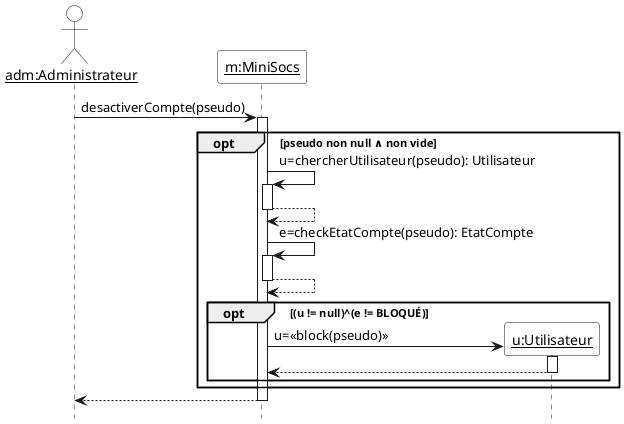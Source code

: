 @startuml

'Diagramme de séquence (PlantUML)'

'Configuration charte graphique'
hide footbox
skinparam sequenceParticipantBackgroundColor White
skinparam sequenceActorBackgroundColor White

'Déclaration des acteurs et des participants (déjà existants avant la séquence)'

actor "__adm:Administrateur__" as admin
participant "__m:MiniSocs__" as m

'Séquence avec les messages, les créations de participants, etc.'

admin -> m ++ : desactiverCompte(pseudo)
opt pseudo non null ∧ non vide
  m -> m ++ : u=chercherUtilisateur(pseudo): Utilisateur
  return
  m -> m ++ : e=checkEtatCompte(pseudo): EtatCompte
  return
  opt (u != null)^(e != BLOQUÉ)
    create "__u:Utilisateur__" as u
    m -> "__u:Utilisateur__" as u ++ : u=<<block(pseudo)>>
    return
  end
end
return
@enduml

